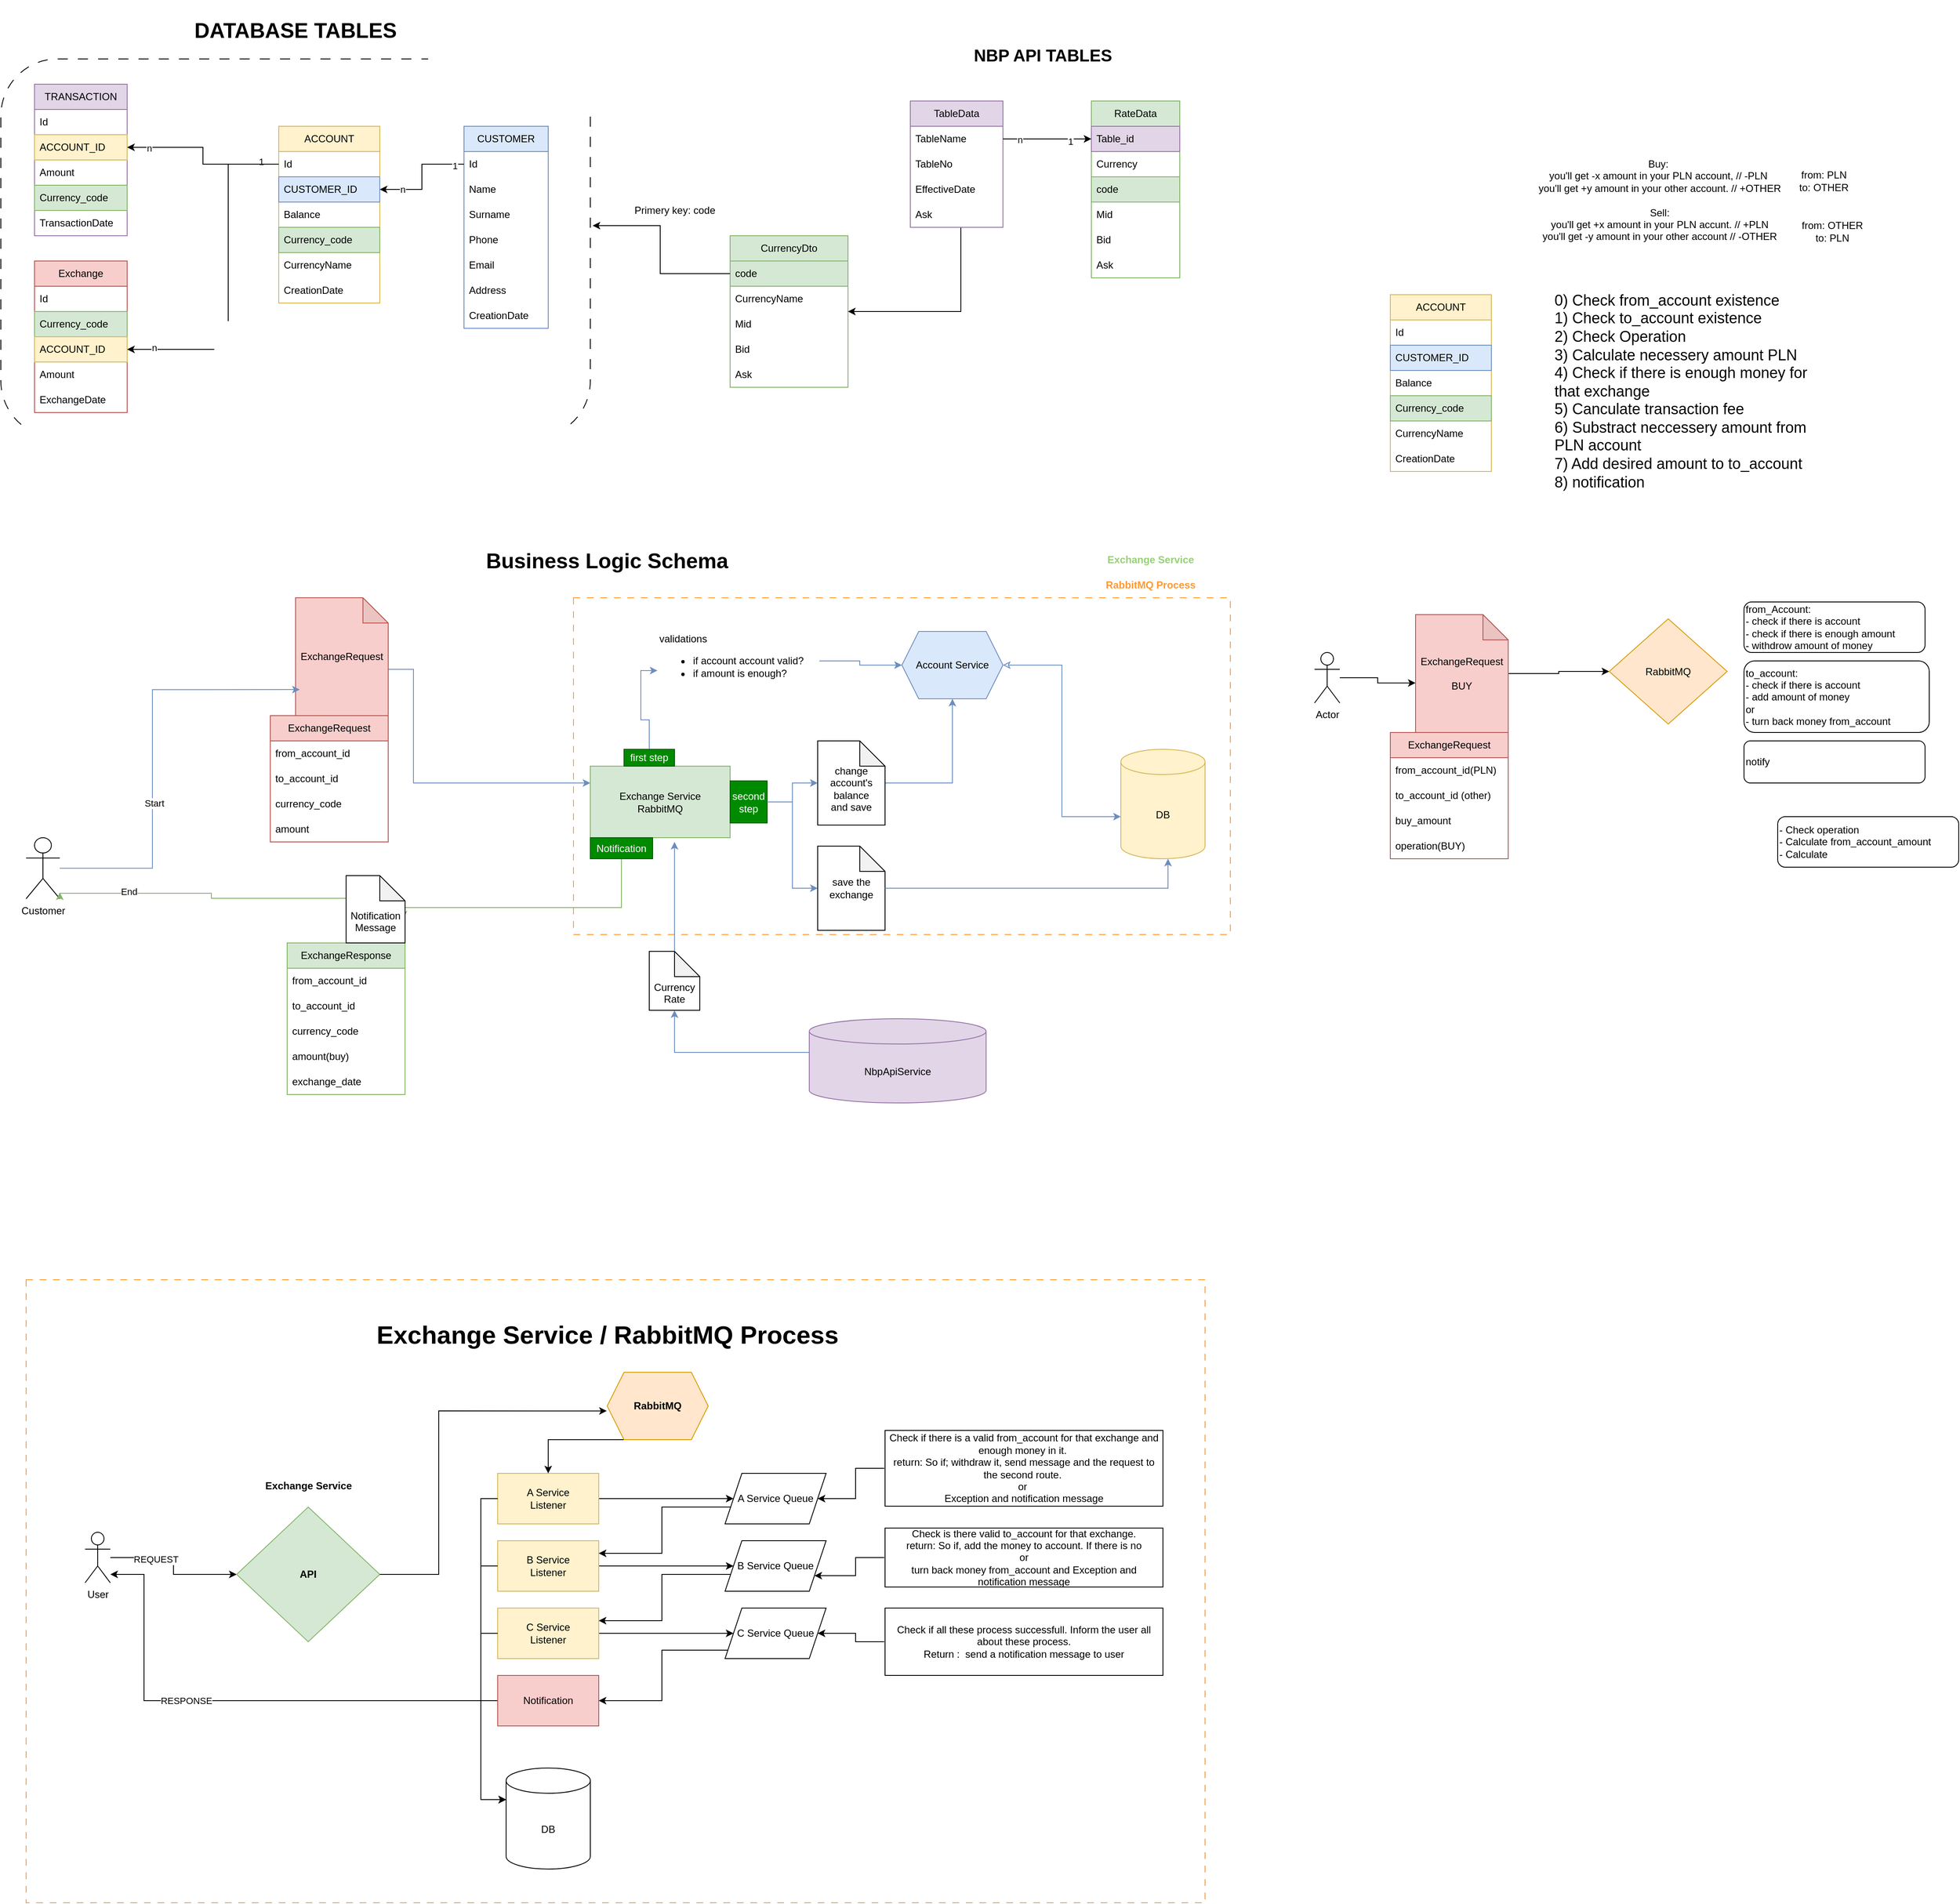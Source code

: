 <mxfile version="25.0.0">
  <diagram name="Sayfa -1" id="WifO03huWNkNfBI-0ITP">
    <mxGraphModel dx="1062" dy="547" grid="1" gridSize="10" guides="1" tooltips="1" connect="1" arrows="1" fold="1" page="1" pageScale="1" pageWidth="827" pageHeight="1169" math="0" shadow="0">
      <root>
        <mxCell id="0" />
        <mxCell id="1" parent="0" />
        <mxCell id="GASzLyYSy5xpI0eG04wf-96" value="" style="rounded=1;whiteSpace=wrap;html=1;dashed=1;dashPattern=12 12;fillColor=none;" parent="1" vertex="1">
          <mxGeometry x="110" y="80" width="700" height="450" as="geometry" />
        </mxCell>
        <mxCell id="GASzLyYSy5xpI0eG04wf-66" value="" style="rounded=0;whiteSpace=wrap;html=1;fillColor=none;dashed=1;dashPattern=8 8;strokeColor=#FF9933;" parent="1" vertex="1">
          <mxGeometry x="140" y="1530" width="1400" height="740" as="geometry" />
        </mxCell>
        <mxCell id="GASzLyYSy5xpI0eG04wf-53" value="" style="rounded=0;whiteSpace=wrap;html=1;fillColor=none;dashed=1;dashPattern=8 8;strokeColor=#FF9933;" parent="1" vertex="1">
          <mxGeometry x="790" y="720" width="780" height="400" as="geometry" />
        </mxCell>
        <mxCell id="Yz6nLVjYPqXdHSl5LKer-1" value="ACCOUNT" style="swimlane;fontStyle=0;childLayout=stackLayout;horizontal=1;startSize=30;horizontalStack=0;resizeParent=1;resizeParentMax=0;resizeLast=0;collapsible=1;marginBottom=0;whiteSpace=wrap;html=1;fillColor=#fff2cc;strokeColor=#d6b656;" parent="1" vertex="1">
          <mxGeometry x="440" y="160" width="120" height="210" as="geometry" />
        </mxCell>
        <mxCell id="Yz6nLVjYPqXdHSl5LKer-2" value="Id" style="text;strokeColor=none;fillColor=none;align=left;verticalAlign=middle;spacingLeft=4;spacingRight=4;overflow=hidden;points=[[0,0.5],[1,0.5]];portConstraint=eastwest;rotatable=0;whiteSpace=wrap;html=1;" parent="Yz6nLVjYPqXdHSl5LKer-1" vertex="1">
          <mxGeometry y="30" width="120" height="30" as="geometry" />
        </mxCell>
        <mxCell id="Yz6nLVjYPqXdHSl5LKer-3" value="CUSTOMER_ID" style="text;strokeColor=#6c8ebf;fillColor=#dae8fc;align=left;verticalAlign=middle;spacingLeft=4;spacingRight=4;overflow=hidden;points=[[0,0.5],[1,0.5]];portConstraint=eastwest;rotatable=0;whiteSpace=wrap;html=1;" parent="Yz6nLVjYPqXdHSl5LKer-1" vertex="1">
          <mxGeometry y="60" width="120" height="30" as="geometry" />
        </mxCell>
        <mxCell id="Yz6nLVjYPqXdHSl5LKer-4" value="Balance" style="text;strokeColor=none;fillColor=none;align=left;verticalAlign=middle;spacingLeft=4;spacingRight=4;overflow=hidden;points=[[0,0.5],[1,0.5]];portConstraint=eastwest;rotatable=0;whiteSpace=wrap;html=1;" parent="Yz6nLVjYPqXdHSl5LKer-1" vertex="1">
          <mxGeometry y="90" width="120" height="30" as="geometry" />
        </mxCell>
        <mxCell id="1B5_UoFcXpM__VtfXhC9-123" value="Currency_code" style="text;strokeColor=#82b366;fillColor=#d5e8d4;align=left;verticalAlign=middle;spacingLeft=4;spacingRight=4;overflow=hidden;points=[[0,0.5],[1,0.5]];portConstraint=eastwest;rotatable=0;whiteSpace=wrap;html=1;" parent="Yz6nLVjYPqXdHSl5LKer-1" vertex="1">
          <mxGeometry y="120" width="120" height="30" as="geometry" />
        </mxCell>
        <mxCell id="1B5_UoFcXpM__VtfXhC9-124" value="CurrencyName" style="text;strokeColor=none;fillColor=none;align=left;verticalAlign=middle;spacingLeft=4;spacingRight=4;overflow=hidden;points=[[0,0.5],[1,0.5]];portConstraint=eastwest;rotatable=0;whiteSpace=wrap;html=1;" parent="Yz6nLVjYPqXdHSl5LKer-1" vertex="1">
          <mxGeometry y="150" width="120" height="30" as="geometry" />
        </mxCell>
        <mxCell id="Yz6nLVjYPqXdHSl5LKer-8" value="CreationDate&lt;span style=&quot;color: rgba(0, 0, 0, 0); font-family: monospace; font-size: 0px; text-wrap-mode: nowrap;&quot;&gt;%3CmxGraphModel%3E%3Croot%3E%3CmxCell%20id%3D%220%22%2F%3E%3CmxCell%20id%3D%221%22%20parent%3D%220%22%2F%3E%3CmxCell%20id%3D%222%22%20value%3D%22Balance%22%20style%3D%22text%3BstrokeColor%3Dnone%3BfillColor%3Dnone%3Balign%3Dleft%3BverticalAlign%3Dmiddle%3BspacingLeft%3D4%3BspacingRight%3D4%3Boverflow%3Dhidden%3Bpoints%3D%5B%5B0%2C0.5%5D%2C%5B1%2C0.5%5D%5D%3BportConstraint%3Deastwest%3Brotatable%3D0%3BwhiteSpace%3Dwrap%3Bhtml%3D1%3B%22%20vertex%3D%221%22%20parent%3D%221%22%3E%3CmxGeometry%20x%3D%22140%22%20y%3D%22180%22%20width%3D%22140%22%20height%3D%2230%22%20as%3D%22geometry%22%2F%3E%3C%2FmxCell%3E%3C%2Froot%3E%3C%2FmxGraphModel%3E&lt;/span&gt;" style="text;strokeColor=none;fillColor=none;align=left;verticalAlign=middle;spacingLeft=4;spacingRight=4;overflow=hidden;points=[[0,0.5],[1,0.5]];portConstraint=eastwest;rotatable=0;whiteSpace=wrap;html=1;" parent="Yz6nLVjYPqXdHSl5LKer-1" vertex="1">
          <mxGeometry y="180" width="120" height="30" as="geometry" />
        </mxCell>
        <mxCell id="Yz6nLVjYPqXdHSl5LKer-10" value="CUSTOMER" style="swimlane;fontStyle=0;childLayout=stackLayout;horizontal=1;startSize=30;horizontalStack=0;resizeParent=1;resizeParentMax=0;resizeLast=0;collapsible=1;marginBottom=0;whiteSpace=wrap;html=1;fillColor=#dae8fc;strokeColor=#6c8ebf;" parent="1" vertex="1">
          <mxGeometry x="660" y="160" width="100" height="240" as="geometry" />
        </mxCell>
        <mxCell id="Yz6nLVjYPqXdHSl5LKer-11" value="Id" style="text;strokeColor=none;fillColor=none;align=left;verticalAlign=middle;spacingLeft=4;spacingRight=4;overflow=hidden;points=[[0,0.5],[1,0.5]];portConstraint=eastwest;rotatable=0;whiteSpace=wrap;html=1;" parent="Yz6nLVjYPqXdHSl5LKer-10" vertex="1">
          <mxGeometry y="30" width="100" height="30" as="geometry" />
        </mxCell>
        <mxCell id="Yz6nLVjYPqXdHSl5LKer-12" value="Name" style="text;strokeColor=none;fillColor=none;align=left;verticalAlign=middle;spacingLeft=4;spacingRight=4;overflow=hidden;points=[[0,0.5],[1,0.5]];portConstraint=eastwest;rotatable=0;whiteSpace=wrap;html=1;" parent="Yz6nLVjYPqXdHSl5LKer-10" vertex="1">
          <mxGeometry y="60" width="100" height="30" as="geometry" />
        </mxCell>
        <mxCell id="Yz6nLVjYPqXdHSl5LKer-25" value="Surname" style="text;strokeColor=none;fillColor=none;align=left;verticalAlign=middle;spacingLeft=4;spacingRight=4;overflow=hidden;points=[[0,0.5],[1,0.5]];portConstraint=eastwest;rotatable=0;whiteSpace=wrap;html=1;" parent="Yz6nLVjYPqXdHSl5LKer-10" vertex="1">
          <mxGeometry y="90" width="100" height="30" as="geometry" />
        </mxCell>
        <mxCell id="Yz6nLVjYPqXdHSl5LKer-13" value="Phone" style="text;strokeColor=none;fillColor=none;align=left;verticalAlign=middle;spacingLeft=4;spacingRight=4;overflow=hidden;points=[[0,0.5],[1,0.5]];portConstraint=eastwest;rotatable=0;whiteSpace=wrap;html=1;" parent="Yz6nLVjYPqXdHSl5LKer-10" vertex="1">
          <mxGeometry y="120" width="100" height="30" as="geometry" />
        </mxCell>
        <mxCell id="Yz6nLVjYPqXdHSl5LKer-26" value="Email" style="text;strokeColor=none;fillColor=none;align=left;verticalAlign=middle;spacingLeft=4;spacingRight=4;overflow=hidden;points=[[0,0.5],[1,0.5]];portConstraint=eastwest;rotatable=0;whiteSpace=wrap;html=1;" parent="Yz6nLVjYPqXdHSl5LKer-10" vertex="1">
          <mxGeometry y="150" width="100" height="30" as="geometry" />
        </mxCell>
        <mxCell id="Yz6nLVjYPqXdHSl5LKer-27" value="Address" style="text;strokeColor=none;fillColor=none;align=left;verticalAlign=middle;spacingLeft=4;spacingRight=4;overflow=hidden;points=[[0,0.5],[1,0.5]];portConstraint=eastwest;rotatable=0;whiteSpace=wrap;html=1;" parent="Yz6nLVjYPqXdHSl5LKer-10" vertex="1">
          <mxGeometry y="180" width="100" height="30" as="geometry" />
        </mxCell>
        <mxCell id="Yz6nLVjYPqXdHSl5LKer-14" value="CreationDate&lt;span style=&quot;color: rgba(0, 0, 0, 0); font-family: monospace; font-size: 0px; text-wrap-mode: nowrap;&quot;&gt;%3CmxGraphModel%3E%3Croot%3E%3CmxCell%20id%3D%220%22%2F%3E%3CmxCell%20id%3D%221%22%20parent%3D%220%22%2F%3E%3CmxCell%20id%3D%222%22%20value%3D%22Balance%22%20style%3D%22text%3BstrokeColor%3Dnone%3BfillColor%3Dnone%3Balign%3Dleft%3BverticalAlign%3Dmiddle%3BspacingLeft%3D4%3BspacingRight%3D4%3Boverflow%3Dhidden%3Bpoints%3D%5B%5B0%2C0.5%5D%2C%5B1%2C0.5%5D%5D%3BportConstraint%3Deastwest%3Brotatable%3D0%3BwhiteSpace%3Dwrap%3Bhtml%3D1%3B%22%20vertex%3D%221%22%20parent%3D%221%22%3E%3CmxGeometry%20x%3D%22140%22%20y%3D%22180%22%20width%3D%22140%22%20height%3D%2230%22%20as%3D%22geometry%22%2F%3E%3C%2FmxCell%3E%3C%2Froot%3E%3C%2FmxGraphModel%3E&lt;/span&gt;" style="text;strokeColor=none;fillColor=none;align=left;verticalAlign=middle;spacingLeft=4;spacingRight=4;overflow=hidden;points=[[0,0.5],[1,0.5]];portConstraint=eastwest;rotatable=0;whiteSpace=wrap;html=1;" parent="Yz6nLVjYPqXdHSl5LKer-10" vertex="1">
          <mxGeometry y="210" width="100" height="30" as="geometry" />
        </mxCell>
        <mxCell id="Yz6nLVjYPqXdHSl5LKer-15" value="TRANSACTION" style="swimlane;fontStyle=0;childLayout=stackLayout;horizontal=1;startSize=30;horizontalStack=0;resizeParent=1;resizeParentMax=0;resizeLast=0;collapsible=1;marginBottom=0;whiteSpace=wrap;html=1;fillColor=#e1d5e7;strokeColor=#9673a6;" parent="1" vertex="1">
          <mxGeometry x="150" y="110" width="110" height="180" as="geometry" />
        </mxCell>
        <mxCell id="Yz6nLVjYPqXdHSl5LKer-16" value="Id" style="text;strokeColor=none;fillColor=none;align=left;verticalAlign=middle;spacingLeft=4;spacingRight=4;overflow=hidden;points=[[0,0.5],[1,0.5]];portConstraint=eastwest;rotatable=0;whiteSpace=wrap;html=1;" parent="Yz6nLVjYPqXdHSl5LKer-15" vertex="1">
          <mxGeometry y="30" width="110" height="30" as="geometry" />
        </mxCell>
        <mxCell id="Yz6nLVjYPqXdHSl5LKer-17" value="ACCOUNT_ID" style="text;strokeColor=#d6b656;fillColor=#fff2cc;align=left;verticalAlign=middle;spacingLeft=4;spacingRight=4;overflow=hidden;points=[[0,0.5],[1,0.5]];portConstraint=eastwest;rotatable=0;whiteSpace=wrap;html=1;" parent="Yz6nLVjYPqXdHSl5LKer-15" vertex="1">
          <mxGeometry y="60" width="110" height="30" as="geometry" />
        </mxCell>
        <mxCell id="Yz6nLVjYPqXdHSl5LKer-18" value="Amount" style="text;strokeColor=none;fillColor=none;align=left;verticalAlign=middle;spacingLeft=4;spacingRight=4;overflow=hidden;points=[[0,0.5],[1,0.5]];portConstraint=eastwest;rotatable=0;whiteSpace=wrap;html=1;" parent="Yz6nLVjYPqXdHSl5LKer-15" vertex="1">
          <mxGeometry y="90" width="110" height="30" as="geometry" />
        </mxCell>
        <mxCell id="1B5_UoFcXpM__VtfXhC9-125" value="Currency_code" style="text;strokeColor=#82b366;fillColor=#d5e8d4;align=left;verticalAlign=middle;spacingLeft=4;spacingRight=4;overflow=hidden;points=[[0,0.5],[1,0.5]];portConstraint=eastwest;rotatable=0;whiteSpace=wrap;html=1;" parent="Yz6nLVjYPqXdHSl5LKer-15" vertex="1">
          <mxGeometry y="120" width="110" height="30" as="geometry" />
        </mxCell>
        <mxCell id="Yz6nLVjYPqXdHSl5LKer-19" value="TransactionDate" style="text;strokeColor=none;fillColor=none;align=left;verticalAlign=middle;spacingLeft=4;spacingRight=4;overflow=hidden;points=[[0,0.5],[1,0.5]];portConstraint=eastwest;rotatable=0;whiteSpace=wrap;html=1;" parent="Yz6nLVjYPqXdHSl5LKer-15" vertex="1">
          <mxGeometry y="150" width="110" height="30" as="geometry" />
        </mxCell>
        <mxCell id="Yz6nLVjYPqXdHSl5LKer-20" value="CurrencyDto" style="swimlane;fontStyle=0;childLayout=stackLayout;horizontal=1;startSize=30;horizontalStack=0;resizeParent=1;resizeParentMax=0;resizeLast=0;collapsible=1;marginBottom=0;whiteSpace=wrap;html=1;fillColor=#d5e8d4;strokeColor=#82b366;" parent="1" vertex="1">
          <mxGeometry x="976" y="290" width="140" height="180" as="geometry" />
        </mxCell>
        <mxCell id="Yz6nLVjYPqXdHSl5LKer-22" value="code" style="text;strokeColor=#82b366;fillColor=#d5e8d4;align=left;verticalAlign=middle;spacingLeft=4;spacingRight=4;overflow=hidden;points=[[0,0.5],[1,0.5]];portConstraint=eastwest;rotatable=0;whiteSpace=wrap;html=1;" parent="Yz6nLVjYPqXdHSl5LKer-20" vertex="1">
          <mxGeometry y="30" width="140" height="30" as="geometry" />
        </mxCell>
        <mxCell id="Yz6nLVjYPqXdHSl5LKer-41" value="CurrencyName" style="text;strokeColor=none;fillColor=none;align=left;verticalAlign=middle;spacingLeft=4;spacingRight=4;overflow=hidden;points=[[0,0.5],[1,0.5]];portConstraint=eastwest;rotatable=0;whiteSpace=wrap;html=1;" parent="Yz6nLVjYPqXdHSl5LKer-20" vertex="1">
          <mxGeometry y="60" width="140" height="30" as="geometry" />
        </mxCell>
        <mxCell id="Yz6nLVjYPqXdHSl5LKer-23" value="Mid" style="text;strokeColor=none;fillColor=none;align=left;verticalAlign=middle;spacingLeft=4;spacingRight=4;overflow=hidden;points=[[0,0.5],[1,0.5]];portConstraint=eastwest;rotatable=0;whiteSpace=wrap;html=1;" parent="Yz6nLVjYPqXdHSl5LKer-20" vertex="1">
          <mxGeometry y="90" width="140" height="30" as="geometry" />
        </mxCell>
        <mxCell id="1B5_UoFcXpM__VtfXhC9-36" value="Bid" style="text;strokeColor=none;fillColor=none;align=left;verticalAlign=middle;spacingLeft=4;spacingRight=4;overflow=hidden;points=[[0,0.5],[1,0.5]];portConstraint=eastwest;rotatable=0;whiteSpace=wrap;html=1;" parent="Yz6nLVjYPqXdHSl5LKer-20" vertex="1">
          <mxGeometry y="120" width="140" height="30" as="geometry" />
        </mxCell>
        <mxCell id="1B5_UoFcXpM__VtfXhC9-35" value="Ask" style="text;strokeColor=none;fillColor=none;align=left;verticalAlign=middle;spacingLeft=4;spacingRight=4;overflow=hidden;points=[[0,0.5],[1,0.5]];portConstraint=eastwest;rotatable=0;whiteSpace=wrap;html=1;" parent="Yz6nLVjYPqXdHSl5LKer-20" vertex="1">
          <mxGeometry y="150" width="140" height="30" as="geometry" />
        </mxCell>
        <mxCell id="Yz6nLVjYPqXdHSl5LKer-29" style="edgeStyle=orthogonalEdgeStyle;rounded=0;orthogonalLoop=1;jettySize=auto;html=1;exitX=0;exitY=0.5;exitDx=0;exitDy=0;" parent="1" source="Yz6nLVjYPqXdHSl5LKer-11" target="Yz6nLVjYPqXdHSl5LKer-3" edge="1">
          <mxGeometry relative="1" as="geometry" />
        </mxCell>
        <mxCell id="Yz6nLVjYPqXdHSl5LKer-33" value="n" style="edgeLabel;html=1;align=center;verticalAlign=middle;resizable=0;points=[];" parent="Yz6nLVjYPqXdHSl5LKer-29" vertex="1" connectable="0">
          <mxGeometry x="0.59" relative="1" as="geometry">
            <mxPoint as="offset" />
          </mxGeometry>
        </mxCell>
        <mxCell id="Yz6nLVjYPqXdHSl5LKer-34" value="1" style="edgeLabel;html=1;align=center;verticalAlign=middle;resizable=0;points=[];" parent="Yz6nLVjYPqXdHSl5LKer-29" vertex="1" connectable="0">
          <mxGeometry x="-0.823" y="2" relative="1" as="geometry">
            <mxPoint as="offset" />
          </mxGeometry>
        </mxCell>
        <mxCell id="Yz6nLVjYPqXdHSl5LKer-35" value="Exchange" style="swimlane;fontStyle=0;childLayout=stackLayout;horizontal=1;startSize=30;horizontalStack=0;resizeParent=1;resizeParentMax=0;resizeLast=0;collapsible=1;marginBottom=0;whiteSpace=wrap;html=1;fillColor=#f8cecc;strokeColor=#b85450;" parent="1" vertex="1">
          <mxGeometry x="150" y="320" width="110" height="180" as="geometry" />
        </mxCell>
        <mxCell id="Yz6nLVjYPqXdHSl5LKer-36" value="Id" style="text;strokeColor=none;fillColor=none;align=left;verticalAlign=middle;spacingLeft=4;spacingRight=4;overflow=hidden;points=[[0,0.5],[1,0.5]];portConstraint=eastwest;rotatable=0;whiteSpace=wrap;html=1;" parent="Yz6nLVjYPqXdHSl5LKer-35" vertex="1">
          <mxGeometry y="30" width="110" height="30" as="geometry" />
        </mxCell>
        <mxCell id="Yz6nLVjYPqXdHSl5LKer-37" value="Currency_code" style="text;strokeColor=#82b366;fillColor=#d5e8d4;align=left;verticalAlign=middle;spacingLeft=4;spacingRight=4;overflow=hidden;points=[[0,0.5],[1,0.5]];portConstraint=eastwest;rotatable=0;whiteSpace=wrap;html=1;" parent="Yz6nLVjYPqXdHSl5LKer-35" vertex="1">
          <mxGeometry y="60" width="110" height="30" as="geometry" />
        </mxCell>
        <mxCell id="Yz6nLVjYPqXdHSl5LKer-38" value="ACCOUNT_ID" style="text;strokeColor=#d6b656;fillColor=#fff2cc;align=left;verticalAlign=middle;spacingLeft=4;spacingRight=4;overflow=hidden;points=[[0,0.5],[1,0.5]];portConstraint=eastwest;rotatable=0;whiteSpace=wrap;html=1;" parent="Yz6nLVjYPqXdHSl5LKer-35" vertex="1">
          <mxGeometry y="90" width="110" height="30" as="geometry" />
        </mxCell>
        <mxCell id="Yz6nLVjYPqXdHSl5LKer-39" value="Amount" style="text;strokeColor=none;fillColor=none;align=left;verticalAlign=middle;spacingLeft=4;spacingRight=4;overflow=hidden;points=[[0,0.5],[1,0.5]];portConstraint=eastwest;rotatable=0;whiteSpace=wrap;html=1;" parent="Yz6nLVjYPqXdHSl5LKer-35" vertex="1">
          <mxGeometry y="120" width="110" height="30" as="geometry" />
        </mxCell>
        <mxCell id="Yz6nLVjYPqXdHSl5LKer-46" value="ExchangeDate" style="text;strokeColor=none;fillColor=none;align=left;verticalAlign=middle;spacingLeft=4;spacingRight=4;overflow=hidden;points=[[0,0.5],[1,0.5]];portConstraint=eastwest;rotatable=0;whiteSpace=wrap;html=1;" parent="Yz6nLVjYPqXdHSl5LKer-35" vertex="1">
          <mxGeometry y="150" width="110" height="30" as="geometry" />
        </mxCell>
        <mxCell id="Yz6nLVjYPqXdHSl5LKer-40" style="edgeStyle=orthogonalEdgeStyle;rounded=0;orthogonalLoop=1;jettySize=auto;html=1;" parent="1" source="Yz6nLVjYPqXdHSl5LKer-2" target="Yz6nLVjYPqXdHSl5LKer-17" edge="1">
          <mxGeometry relative="1" as="geometry" />
        </mxCell>
        <mxCell id="Yz6nLVjYPqXdHSl5LKer-42" value="1" style="edgeLabel;html=1;align=center;verticalAlign=middle;resizable=0;points=[];" parent="Yz6nLVjYPqXdHSl5LKer-40" vertex="1" connectable="0">
          <mxGeometry x="-0.785" y="-3" relative="1" as="geometry">
            <mxPoint as="offset" />
          </mxGeometry>
        </mxCell>
        <mxCell id="Yz6nLVjYPqXdHSl5LKer-43" value="n" style="edgeLabel;html=1;align=center;verticalAlign=middle;resizable=0;points=[];" parent="Yz6nLVjYPqXdHSl5LKer-40" vertex="1" connectable="0">
          <mxGeometry x="0.74" y="1" relative="1" as="geometry">
            <mxPoint as="offset" />
          </mxGeometry>
        </mxCell>
        <mxCell id="Yz6nLVjYPqXdHSl5LKer-44" style="edgeStyle=orthogonalEdgeStyle;rounded=0;orthogonalLoop=1;jettySize=auto;html=1;exitX=0;exitY=0.5;exitDx=0;exitDy=0;entryX=1;entryY=0.5;entryDx=0;entryDy=0;" parent="1" source="Yz6nLVjYPqXdHSl5LKer-2" target="Yz6nLVjYPqXdHSl5LKer-38" edge="1">
          <mxGeometry relative="1" as="geometry">
            <Array as="points">
              <mxPoint x="380" y="205" />
              <mxPoint x="380" y="425" />
            </Array>
          </mxGeometry>
        </mxCell>
        <mxCell id="Yz6nLVjYPqXdHSl5LKer-45" value="n" style="edgeLabel;html=1;align=center;verticalAlign=middle;resizable=0;points=[];" parent="Yz6nLVjYPqXdHSl5LKer-44" vertex="1" connectable="0">
          <mxGeometry x="0.842" y="-2" relative="1" as="geometry">
            <mxPoint as="offset" />
          </mxGeometry>
        </mxCell>
        <mxCell id="1B5_UoFcXpM__VtfXhC9-56" style="edgeStyle=orthogonalEdgeStyle;rounded=0;orthogonalLoop=1;jettySize=auto;html=1;exitX=0;exitY=0;exitDx=110;exitDy=85;exitPerimeter=0;fillColor=#dae8fc;strokeColor=#6c8ebf;" parent="1" source="1B5_UoFcXpM__VtfXhC9-62" target="1B5_UoFcXpM__VtfXhC9-55" edge="1">
          <mxGeometry relative="1" as="geometry">
            <mxPoint x="550" y="960" as="sourcePoint" />
            <Array as="points">
              <mxPoint x="600" y="805" />
              <mxPoint x="600" y="940" />
            </Array>
          </mxGeometry>
        </mxCell>
        <mxCell id="1B5_UoFcXpM__VtfXhC9-81" style="edgeStyle=orthogonalEdgeStyle;rounded=0;orthogonalLoop=1;jettySize=auto;html=1;fillColor=#dae8fc;strokeColor=#6c8ebf;" parent="1" source="1B5_UoFcXpM__VtfXhC9-88" edge="1">
          <mxGeometry relative="1" as="geometry">
            <mxPoint x="910" y="1010" as="targetPoint" />
          </mxGeometry>
        </mxCell>
        <mxCell id="1B5_UoFcXpM__VtfXhC9-50" value="NbpApiService" style="shape=cylinder3;whiteSpace=wrap;html=1;boundedLbl=1;backgroundOutline=1;size=15;fillColor=#e1d5e7;strokeColor=#9673a6;" parent="1" vertex="1">
          <mxGeometry x="1070" y="1220" width="210" height="100" as="geometry" />
        </mxCell>
        <mxCell id="1B5_UoFcXpM__VtfXhC9-99" style="edgeStyle=orthogonalEdgeStyle;rounded=0;orthogonalLoop=1;jettySize=auto;html=1;entryX=0.5;entryY=1;entryDx=0;entryDy=0;fillColor=#dae8fc;strokeColor=#6c8ebf;" parent="1" source="1B5_UoFcXpM__VtfXhC9-102" target="1B5_UoFcXpM__VtfXhC9-69" edge="1">
          <mxGeometry relative="1" as="geometry" />
        </mxCell>
        <mxCell id="1B5_UoFcXpM__VtfXhC9-55" value="Exchange Service&lt;br&gt;RabbitMQ" style="rounded=0;whiteSpace=wrap;html=1;fillColor=#d5e8d4;strokeColor=#82b366;" parent="1" vertex="1">
          <mxGeometry x="810" y="920" width="166" height="85" as="geometry" />
        </mxCell>
        <mxCell id="1B5_UoFcXpM__VtfXhC9-62" value="ExchangeRequest" style="shape=note;whiteSpace=wrap;html=1;backgroundOutline=1;darkOpacity=0.05;fillColor=#f8cecc;strokeColor=#b85450;" parent="1" vertex="1">
          <mxGeometry x="460" y="720" width="110" height="140" as="geometry" />
        </mxCell>
        <mxCell id="1B5_UoFcXpM__VtfXhC9-64" value="ExchangeRequest" style="swimlane;fontStyle=0;childLayout=stackLayout;horizontal=1;startSize=30;horizontalStack=0;resizeParent=1;resizeParentMax=0;resizeLast=0;collapsible=1;marginBottom=0;whiteSpace=wrap;html=1;fillColor=#f8cecc;strokeColor=#b85450;" parent="1" vertex="1">
          <mxGeometry x="430" y="860" width="140" height="150" as="geometry" />
        </mxCell>
        <mxCell id="1B5_UoFcXpM__VtfXhC9-65" value="from_account_id" style="text;strokeColor=none;fillColor=none;align=left;verticalAlign=middle;spacingLeft=4;spacingRight=4;overflow=hidden;points=[[0,0.5],[1,0.5]];portConstraint=eastwest;rotatable=0;whiteSpace=wrap;html=1;" parent="1B5_UoFcXpM__VtfXhC9-64" vertex="1">
          <mxGeometry y="30" width="140" height="30" as="geometry" />
        </mxCell>
        <mxCell id="v7LL5BRMGBrveZlQaSE7-37" value="to_account_id" style="text;strokeColor=none;fillColor=none;align=left;verticalAlign=middle;spacingLeft=4;spacingRight=4;overflow=hidden;points=[[0,0.5],[1,0.5]];portConstraint=eastwest;rotatable=0;whiteSpace=wrap;html=1;" parent="1B5_UoFcXpM__VtfXhC9-64" vertex="1">
          <mxGeometry y="60" width="140" height="30" as="geometry" />
        </mxCell>
        <mxCell id="1B5_UoFcXpM__VtfXhC9-66" value="currency_code" style="text;strokeColor=none;fillColor=none;align=left;verticalAlign=middle;spacingLeft=4;spacingRight=4;overflow=hidden;points=[[0,0.5],[1,0.5]];portConstraint=eastwest;rotatable=0;whiteSpace=wrap;html=1;" parent="1B5_UoFcXpM__VtfXhC9-64" vertex="1">
          <mxGeometry y="90" width="140" height="30" as="geometry" />
        </mxCell>
        <mxCell id="1B5_UoFcXpM__VtfXhC9-67" value="amount" style="text;strokeColor=none;fillColor=none;align=left;verticalAlign=middle;spacingLeft=4;spacingRight=4;overflow=hidden;points=[[0,0.5],[1,0.5]];portConstraint=eastwest;rotatable=0;whiteSpace=wrap;html=1;" parent="1B5_UoFcXpM__VtfXhC9-64" vertex="1">
          <mxGeometry y="120" width="140" height="30" as="geometry" />
        </mxCell>
        <mxCell id="1B5_UoFcXpM__VtfXhC9-69" value="Account Service" style="shape=hexagon;perimeter=hexagonPerimeter2;whiteSpace=wrap;html=1;fixedSize=1;fillColor=#dae8fc;strokeColor=#6c8ebf;" parent="1" vertex="1">
          <mxGeometry x="1180" y="760" width="120" height="80" as="geometry" />
        </mxCell>
        <mxCell id="1B5_UoFcXpM__VtfXhC9-70" style="edgeStyle=orthogonalEdgeStyle;rounded=0;orthogonalLoop=1;jettySize=auto;html=1;entryX=0;entryY=0.5;entryDx=0;entryDy=0;flowAnimation=0;shadow=0;fillColor=#dae8fc;strokeColor=#6c8ebf;" parent="1" source="1B5_UoFcXpM__VtfXhC9-77" target="1B5_UoFcXpM__VtfXhC9-69" edge="1">
          <mxGeometry relative="1" as="geometry" />
        </mxCell>
        <mxCell id="1B5_UoFcXpM__VtfXhC9-71" value="DB" style="shape=cylinder3;whiteSpace=wrap;html=1;boundedLbl=1;backgroundOutline=1;size=15;fillColor=#fff2cc;strokeColor=#d6b656;" parent="1" vertex="1">
          <mxGeometry x="1440" y="900" width="100" height="130" as="geometry" />
        </mxCell>
        <mxCell id="1B5_UoFcXpM__VtfXhC9-72" style="edgeStyle=orthogonalEdgeStyle;rounded=0;orthogonalLoop=1;jettySize=auto;html=1;entryX=0;entryY=0.615;entryDx=0;entryDy=0;entryPerimeter=0;endArrow=classic;endFill=1;startArrow=classic;startFill=0;fillColor=#dae8fc;strokeColor=#6c8ebf;" parent="1" source="1B5_UoFcXpM__VtfXhC9-69" target="1B5_UoFcXpM__VtfXhC9-71" edge="1">
          <mxGeometry relative="1" as="geometry" />
        </mxCell>
        <mxCell id="1B5_UoFcXpM__VtfXhC9-78" value="" style="edgeStyle=orthogonalEdgeStyle;rounded=0;orthogonalLoop=1;jettySize=auto;html=1;entryX=0.009;entryY=0.655;entryDx=0;entryDy=0;entryPerimeter=0;flowAnimation=0;shadow=0;fillColor=#dae8fc;strokeColor=#6c8ebf;" parent="1" source="1B5_UoFcXpM__VtfXhC9-109" target="1B5_UoFcXpM__VtfXhC9-77" edge="1">
          <mxGeometry relative="1" as="geometry">
            <mxPoint x="976" y="960" as="sourcePoint" />
            <mxPoint x="1127" y="862" as="targetPoint" />
          </mxGeometry>
        </mxCell>
        <mxCell id="1B5_UoFcXpM__VtfXhC9-77" value="&lt;div style=&quot;&quot;&gt;&lt;span style=&quot;background-color: initial;&quot;&gt;validations&amp;nbsp;&lt;/span&gt;&lt;/div&gt;&lt;div&gt;&lt;ul&gt;&lt;li&gt;if account account valid?&lt;/li&gt;&lt;li&gt;if amount is enough?&lt;/li&gt;&lt;/ul&gt;&lt;/div&gt;" style="text;html=1;align=left;verticalAlign=middle;whiteSpace=wrap;rounded=0;fillColor=none;gradientColor=none;perimeterSpacing=2;" parent="1" vertex="1">
          <mxGeometry x="890" y="760" width="190" height="70" as="geometry" />
        </mxCell>
        <mxCell id="1B5_UoFcXpM__VtfXhC9-89" value="" style="edgeStyle=orthogonalEdgeStyle;rounded=0;orthogonalLoop=1;jettySize=auto;html=1;fillColor=#dae8fc;strokeColor=#6c8ebf;" parent="1" source="1B5_UoFcXpM__VtfXhC9-50" target="1B5_UoFcXpM__VtfXhC9-88" edge="1">
          <mxGeometry relative="1" as="geometry">
            <mxPoint x="910" y="1010" as="targetPoint" />
            <mxPoint x="950" y="1220" as="sourcePoint" />
            <Array as="points">
              <mxPoint x="910" y="1260" />
            </Array>
          </mxGeometry>
        </mxCell>
        <mxCell id="1B5_UoFcXpM__VtfXhC9-88" value="&lt;div&gt;&lt;br&gt;&lt;/div&gt;&lt;div&gt;&lt;br&gt;&lt;/div&gt;Currency&lt;div&gt;Rate&lt;/div&gt;" style="shape=note;whiteSpace=wrap;html=1;backgroundOutline=1;darkOpacity=0.05;" parent="1" vertex="1">
          <mxGeometry x="880" y="1140" width="60" height="70" as="geometry" />
        </mxCell>
        <mxCell id="1B5_UoFcXpM__VtfXhC9-102" value="&lt;div&gt;&lt;br&gt;&lt;/div&gt;change account&#39;s balance&lt;div&gt;and save&lt;/div&gt;" style="shape=note;whiteSpace=wrap;html=1;backgroundOutline=1;darkOpacity=0.05;" parent="1" vertex="1">
          <mxGeometry x="1080" y="890" width="80" height="100" as="geometry" />
        </mxCell>
        <mxCell id="1B5_UoFcXpM__VtfXhC9-109" value="first step" style="rounded=0;whiteSpace=wrap;html=1;fillColor=#008a00;fontColor=#ffffff;strokeColor=#005700;" parent="1" vertex="1">
          <mxGeometry x="850" y="900" width="60" height="20" as="geometry" />
        </mxCell>
        <mxCell id="1B5_UoFcXpM__VtfXhC9-114" value="second&lt;div&gt;step&lt;/div&gt;" style="rounded=0;whiteSpace=wrap;html=1;fillColor=#008a00;fontColor=#ffffff;strokeColor=#005700;" parent="1" vertex="1">
          <mxGeometry x="976" y="937.5" width="44" height="50" as="geometry" />
        </mxCell>
        <mxCell id="1B5_UoFcXpM__VtfXhC9-115" style="edgeStyle=orthogonalEdgeStyle;rounded=0;orthogonalLoop=1;jettySize=auto;html=1;entryX=0;entryY=0.5;entryDx=0;entryDy=0;entryPerimeter=0;fillColor=#dae8fc;strokeColor=#6c8ebf;" parent="1" source="1B5_UoFcXpM__VtfXhC9-114" target="1B5_UoFcXpM__VtfXhC9-102" edge="1">
          <mxGeometry relative="1" as="geometry" />
        </mxCell>
        <mxCell id="1B5_UoFcXpM__VtfXhC9-119" value="" style="edgeStyle=orthogonalEdgeStyle;rounded=0;orthogonalLoop=1;jettySize=auto;html=1;entryX=0;entryY=0.5;entryDx=0;entryDy=0;entryPerimeter=0;fillColor=#dae8fc;strokeColor=#6c8ebf;" parent="1" source="1B5_UoFcXpM__VtfXhC9-114" target="1B5_UoFcXpM__VtfXhC9-118" edge="1">
          <mxGeometry relative="1" as="geometry">
            <mxPoint x="998" y="988" as="sourcePoint" />
            <mxPoint x="1460" y="1050" as="targetPoint" />
            <Array as="points">
              <mxPoint x="1050" y="962" />
              <mxPoint x="1050" y="1065" />
            </Array>
          </mxGeometry>
        </mxCell>
        <mxCell id="1B5_UoFcXpM__VtfXhC9-118" value="save the exchange" style="shape=note;whiteSpace=wrap;html=1;backgroundOutline=1;darkOpacity=0.05;" parent="1" vertex="1">
          <mxGeometry x="1080" y="1015" width="80" height="100" as="geometry" />
        </mxCell>
        <mxCell id="1B5_UoFcXpM__VtfXhC9-120" style="edgeStyle=orthogonalEdgeStyle;rounded=0;orthogonalLoop=1;jettySize=auto;html=1;entryX=0.56;entryY=1;entryDx=0;entryDy=0;entryPerimeter=0;fillColor=#dae8fc;strokeColor=#6c8ebf;" parent="1" source="1B5_UoFcXpM__VtfXhC9-118" target="1B5_UoFcXpM__VtfXhC9-71" edge="1">
          <mxGeometry relative="1" as="geometry" />
        </mxCell>
        <mxCell id="1B5_UoFcXpM__VtfXhC9-126" value="&lt;b&gt;&lt;font style=&quot;font-size: 25px;&quot;&gt;DATABASE TABLES&lt;/font&gt;&lt;/b&gt;" style="text;html=1;align=center;verticalAlign=middle;whiteSpace=wrap;rounded=0;" parent="1" vertex="1">
          <mxGeometry x="295" y="10" width="330" height="70" as="geometry" />
        </mxCell>
        <mxCell id="1B5_UoFcXpM__VtfXhC9-127" value="&lt;font style=&quot;&quot;&gt;&lt;span style=&quot;font-size: 25px;&quot;&gt;&lt;b&gt;Business Logic Schema&lt;/b&gt;&lt;/span&gt;&lt;/font&gt;" style="text;html=1;align=center;verticalAlign=middle;whiteSpace=wrap;rounded=0;" parent="1" vertex="1">
          <mxGeometry x="650" y="640" width="360" height="70" as="geometry" />
        </mxCell>
        <mxCell id="v7LL5BRMGBrveZlQaSE7-1" value="Customer" style="shape=umlActor;verticalLabelPosition=bottom;verticalAlign=top;html=1;outlineConnect=0;" parent="1" vertex="1">
          <mxGeometry x="140" y="1005" width="40" height="72.5" as="geometry" />
        </mxCell>
        <mxCell id="v7LL5BRMGBrveZlQaSE7-2" style="edgeStyle=orthogonalEdgeStyle;rounded=0;orthogonalLoop=1;jettySize=auto;html=1;entryX=0.045;entryY=0.779;entryDx=0;entryDy=0;entryPerimeter=0;fillColor=#dae8fc;strokeColor=#6c8ebf;" parent="1" source="v7LL5BRMGBrveZlQaSE7-1" target="1B5_UoFcXpM__VtfXhC9-62" edge="1">
          <mxGeometry relative="1" as="geometry">
            <Array as="points">
              <mxPoint x="290" y="1041" />
              <mxPoint x="290" y="829" />
            </Array>
          </mxGeometry>
        </mxCell>
        <mxCell id="v7LL5BRMGBrveZlQaSE7-34" value="Start" style="edgeLabel;html=1;align=center;verticalAlign=middle;resizable=0;points=[];" parent="v7LL5BRMGBrveZlQaSE7-2" vertex="1" connectable="0">
          <mxGeometry x="-0.246" y="-2" relative="1" as="geometry">
            <mxPoint as="offset" />
          </mxGeometry>
        </mxCell>
        <mxCell id="v7LL5BRMGBrveZlQaSE7-7" value="ExchangeResponse" style="swimlane;fontStyle=0;childLayout=stackLayout;horizontal=1;startSize=30;horizontalStack=0;resizeParent=1;resizeParentMax=0;resizeLast=0;collapsible=1;marginBottom=0;whiteSpace=wrap;html=1;fillColor=#d5e8d4;strokeColor=#82b366;" parent="1" vertex="1">
          <mxGeometry x="450" y="1130" width="140" height="180" as="geometry" />
        </mxCell>
        <mxCell id="v7LL5BRMGBrveZlQaSE7-36" value="from_account_id" style="text;strokeColor=none;fillColor=none;align=left;verticalAlign=middle;spacingLeft=4;spacingRight=4;overflow=hidden;points=[[0,0.5],[1,0.5]];portConstraint=eastwest;rotatable=0;whiteSpace=wrap;html=1;" parent="v7LL5BRMGBrveZlQaSE7-7" vertex="1">
          <mxGeometry y="30" width="140" height="30" as="geometry" />
        </mxCell>
        <mxCell id="v7LL5BRMGBrveZlQaSE7-13" value="to_account_id" style="text;strokeColor=none;fillColor=none;align=left;verticalAlign=middle;spacingLeft=4;spacingRight=4;overflow=hidden;points=[[0,0.5],[1,0.5]];portConstraint=eastwest;rotatable=0;whiteSpace=wrap;html=1;" parent="v7LL5BRMGBrveZlQaSE7-7" vertex="1">
          <mxGeometry y="60" width="140" height="30" as="geometry" />
        </mxCell>
        <mxCell id="v7LL5BRMGBrveZlQaSE7-9" value="currency_code" style="text;strokeColor=none;fillColor=none;align=left;verticalAlign=middle;spacingLeft=4;spacingRight=4;overflow=hidden;points=[[0,0.5],[1,0.5]];portConstraint=eastwest;rotatable=0;whiteSpace=wrap;html=1;" parent="v7LL5BRMGBrveZlQaSE7-7" vertex="1">
          <mxGeometry y="90" width="140" height="30" as="geometry" />
        </mxCell>
        <mxCell id="v7LL5BRMGBrveZlQaSE7-10" value="amount(buy)" style="text;strokeColor=none;fillColor=none;align=left;verticalAlign=middle;spacingLeft=4;spacingRight=4;overflow=hidden;points=[[0,0.5],[1,0.5]];portConstraint=eastwest;rotatable=0;whiteSpace=wrap;html=1;" parent="v7LL5BRMGBrveZlQaSE7-7" vertex="1">
          <mxGeometry y="120" width="140" height="30" as="geometry" />
        </mxCell>
        <mxCell id="v7LL5BRMGBrveZlQaSE7-35" value="exchange_date" style="text;strokeColor=none;fillColor=none;align=left;verticalAlign=middle;spacingLeft=4;spacingRight=4;overflow=hidden;points=[[0,0.5],[1,0.5]];portConstraint=eastwest;rotatable=0;whiteSpace=wrap;html=1;" parent="v7LL5BRMGBrveZlQaSE7-7" vertex="1">
          <mxGeometry y="150" width="140" height="30" as="geometry" />
        </mxCell>
        <mxCell id="v7LL5BRMGBrveZlQaSE7-30" value="" style="edgeStyle=orthogonalEdgeStyle;rounded=0;orthogonalLoop=1;jettySize=auto;html=1;fillColor=#d5e8d4;strokeColor=#82b366;entryX=0.974;entryY=0.636;entryDx=0;entryDy=0;entryPerimeter=0;" parent="1" source="GASzLyYSy5xpI0eG04wf-68" target="v7LL5BRMGBrveZlQaSE7-25" edge="1">
          <mxGeometry relative="1" as="geometry">
            <mxPoint x="180" y="1070" as="targetPoint" />
            <mxPoint x="810" y="963" as="sourcePoint" />
            <Array as="points">
              <mxPoint x="847" y="1088" />
            </Array>
          </mxGeometry>
        </mxCell>
        <mxCell id="v7LL5BRMGBrveZlQaSE7-32" style="edgeStyle=orthogonalEdgeStyle;rounded=0;orthogonalLoop=1;jettySize=auto;html=1;fillColor=#d5e8d4;strokeColor=#82b366;" parent="1" source="v7LL5BRMGBrveZlQaSE7-25" edge="1">
          <mxGeometry relative="1" as="geometry">
            <mxPoint x="180" y="1070" as="targetPoint" />
            <Array as="points">
              <mxPoint x="360" y="1077" />
              <mxPoint x="360" y="1071" />
              <mxPoint x="180" y="1071" />
            </Array>
          </mxGeometry>
        </mxCell>
        <mxCell id="v7LL5BRMGBrveZlQaSE7-33" value="End&lt;div&gt;&lt;br&gt;&lt;/div&gt;" style="edgeLabel;html=1;align=center;verticalAlign=middle;resizable=0;points=[];" parent="v7LL5BRMGBrveZlQaSE7-32" vertex="1" connectable="0">
          <mxGeometry x="0.525" y="5" relative="1" as="geometry">
            <mxPoint as="offset" />
          </mxGeometry>
        </mxCell>
        <mxCell id="v7LL5BRMGBrveZlQaSE7-25" value="&lt;div&gt;&lt;br&gt;&lt;/div&gt;&lt;div&gt;&lt;br&gt;&lt;/div&gt;Notification Message" style="shape=note;whiteSpace=wrap;html=1;backgroundOutline=1;darkOpacity=0.05;" parent="1" vertex="1">
          <mxGeometry x="520" y="1050" width="70" height="80" as="geometry" />
        </mxCell>
        <mxCell id="GASzLyYSy5xpI0eG04wf-23" style="edgeStyle=orthogonalEdgeStyle;rounded=0;orthogonalLoop=1;jettySize=auto;html=1;" parent="1" source="GASzLyYSy5xpI0eG04wf-1" target="GASzLyYSy5xpI0eG04wf-11" edge="1">
          <mxGeometry relative="1" as="geometry" />
        </mxCell>
        <mxCell id="GASzLyYSy5xpI0eG04wf-1" value="A Service&lt;div&gt;Listener&lt;/div&gt;" style="rounded=0;whiteSpace=wrap;html=1;fillColor=#fff2cc;strokeColor=#d6b656;" parent="1" vertex="1">
          <mxGeometry x="700" y="1760" width="120" height="60" as="geometry" />
        </mxCell>
        <mxCell id="GASzLyYSy5xpI0eG04wf-25" style="edgeStyle=orthogonalEdgeStyle;rounded=0;orthogonalLoop=1;jettySize=auto;html=1;entryX=0;entryY=0.5;entryDx=0;entryDy=0;" parent="1" source="GASzLyYSy5xpI0eG04wf-2" target="GASzLyYSy5xpI0eG04wf-12" edge="1">
          <mxGeometry relative="1" as="geometry" />
        </mxCell>
        <mxCell id="GASzLyYSy5xpI0eG04wf-2" value="B Service&lt;div&gt;Listener&lt;/div&gt;" style="rounded=0;whiteSpace=wrap;html=1;fillColor=#fff2cc;strokeColor=#d6b656;" parent="1" vertex="1">
          <mxGeometry x="700" y="1840" width="120" height="60" as="geometry" />
        </mxCell>
        <mxCell id="GASzLyYSy5xpI0eG04wf-26" style="edgeStyle=orthogonalEdgeStyle;rounded=0;orthogonalLoop=1;jettySize=auto;html=1;entryX=0;entryY=0.5;entryDx=0;entryDy=0;" parent="1" source="GASzLyYSy5xpI0eG04wf-3" target="GASzLyYSy5xpI0eG04wf-13" edge="1">
          <mxGeometry relative="1" as="geometry" />
        </mxCell>
        <mxCell id="GASzLyYSy5xpI0eG04wf-3" value="C Service&lt;div&gt;Listener&lt;/div&gt;" style="rounded=0;whiteSpace=wrap;html=1;fillColor=#fff2cc;strokeColor=#d6b656;" parent="1" vertex="1">
          <mxGeometry x="700" y="1920" width="120" height="60" as="geometry" />
        </mxCell>
        <mxCell id="GASzLyYSy5xpI0eG04wf-43" style="edgeStyle=orthogonalEdgeStyle;rounded=0;orthogonalLoop=1;jettySize=auto;html=1;" parent="1" source="GASzLyYSy5xpI0eG04wf-4" target="GASzLyYSy5xpI0eG04wf-5" edge="1">
          <mxGeometry relative="1" as="geometry">
            <Array as="points">
              <mxPoint x="280" y="2030" />
              <mxPoint x="280" y="1880" />
            </Array>
          </mxGeometry>
        </mxCell>
        <mxCell id="GASzLyYSy5xpI0eG04wf-58" value="RESPONSE" style="edgeLabel;html=1;align=center;verticalAlign=middle;resizable=0;points=[];" parent="GASzLyYSy5xpI0eG04wf-43" vertex="1" connectable="0">
          <mxGeometry x="0.368" y="1" relative="1" as="geometry">
            <mxPoint x="47" y="-1" as="offset" />
          </mxGeometry>
        </mxCell>
        <mxCell id="GASzLyYSy5xpI0eG04wf-4" value="Notification" style="rounded=0;whiteSpace=wrap;html=1;fillColor=#f8cecc;strokeColor=#b85450;" parent="1" vertex="1">
          <mxGeometry x="700" y="2000" width="120" height="60" as="geometry" />
        </mxCell>
        <mxCell id="GASzLyYSy5xpI0eG04wf-9" style="edgeStyle=orthogonalEdgeStyle;rounded=0;orthogonalLoop=1;jettySize=auto;html=1;" parent="1" source="GASzLyYSy5xpI0eG04wf-5" target="GASzLyYSy5xpI0eG04wf-7" edge="1">
          <mxGeometry relative="1" as="geometry" />
        </mxCell>
        <mxCell id="GASzLyYSy5xpI0eG04wf-57" value="REQUEST" style="edgeLabel;html=1;align=center;verticalAlign=middle;resizable=0;points=[];" parent="GASzLyYSy5xpI0eG04wf-9" vertex="1" connectable="0">
          <mxGeometry x="-0.368" y="-2" relative="1" as="geometry">
            <mxPoint as="offset" />
          </mxGeometry>
        </mxCell>
        <mxCell id="GASzLyYSy5xpI0eG04wf-5" value="User" style="shape=umlActor;verticalLabelPosition=bottom;verticalAlign=top;html=1;outlineConnect=0;" parent="1" vertex="1">
          <mxGeometry x="210" y="1830" width="30" height="60" as="geometry" />
        </mxCell>
        <mxCell id="GASzLyYSy5xpI0eG04wf-7" value="&lt;b&gt;API&lt;/b&gt;" style="rhombus;whiteSpace=wrap;html=1;fillColor=#d5e8d4;strokeColor=#82b366;" parent="1" vertex="1">
          <mxGeometry x="390" y="1800" width="170" height="160" as="geometry" />
        </mxCell>
        <mxCell id="GASzLyYSy5xpI0eG04wf-27" style="edgeStyle=orthogonalEdgeStyle;rounded=0;orthogonalLoop=1;jettySize=auto;html=1;entryX=1;entryY=0.25;entryDx=0;entryDy=0;" parent="1" source="GASzLyYSy5xpI0eG04wf-11" target="GASzLyYSy5xpI0eG04wf-2" edge="1">
          <mxGeometry relative="1" as="geometry">
            <Array as="points">
              <mxPoint x="895" y="1800" />
              <mxPoint x="895" y="1855" />
            </Array>
          </mxGeometry>
        </mxCell>
        <mxCell id="GASzLyYSy5xpI0eG04wf-11" value="A Service Queue" style="shape=parallelogram;perimeter=parallelogramPerimeter;whiteSpace=wrap;html=1;fixedSize=1;" parent="1" vertex="1">
          <mxGeometry x="970" y="1760" width="120" height="60" as="geometry" />
        </mxCell>
        <mxCell id="GASzLyYSy5xpI0eG04wf-28" style="edgeStyle=orthogonalEdgeStyle;rounded=0;orthogonalLoop=1;jettySize=auto;html=1;entryX=1;entryY=0.25;entryDx=0;entryDy=0;" parent="1" source="GASzLyYSy5xpI0eG04wf-12" target="GASzLyYSy5xpI0eG04wf-3" edge="1">
          <mxGeometry relative="1" as="geometry">
            <Array as="points">
              <mxPoint x="895" y="1880" />
              <mxPoint x="895" y="1935" />
            </Array>
          </mxGeometry>
        </mxCell>
        <mxCell id="GASzLyYSy5xpI0eG04wf-12" value="B Service Queue" style="shape=parallelogram;perimeter=parallelogramPerimeter;whiteSpace=wrap;html=1;fixedSize=1;" parent="1" vertex="1">
          <mxGeometry x="970" y="1840" width="120" height="60" as="geometry" />
        </mxCell>
        <mxCell id="GASzLyYSy5xpI0eG04wf-40" style="edgeStyle=orthogonalEdgeStyle;rounded=0;orthogonalLoop=1;jettySize=auto;html=1;entryX=1;entryY=0.5;entryDx=0;entryDy=0;" parent="1" source="GASzLyYSy5xpI0eG04wf-13" target="GASzLyYSy5xpI0eG04wf-4" edge="1">
          <mxGeometry relative="1" as="geometry">
            <Array as="points">
              <mxPoint x="895" y="1970" />
              <mxPoint x="895" y="2030" />
            </Array>
          </mxGeometry>
        </mxCell>
        <mxCell id="GASzLyYSy5xpI0eG04wf-13" value="C Service Queue" style="shape=parallelogram;perimeter=parallelogramPerimeter;whiteSpace=wrap;html=1;fixedSize=1;" parent="1" vertex="1">
          <mxGeometry x="970" y="1920" width="120" height="60" as="geometry" />
        </mxCell>
        <mxCell id="GASzLyYSy5xpI0eG04wf-30" style="edgeStyle=orthogonalEdgeStyle;rounded=0;orthogonalLoop=1;jettySize=auto;html=1;entryX=0.5;entryY=0;entryDx=0;entryDy=0;" parent="1" source="GASzLyYSy5xpI0eG04wf-15" target="GASzLyYSy5xpI0eG04wf-1" edge="1">
          <mxGeometry relative="1" as="geometry">
            <Array as="points">
              <mxPoint x="760" y="1720" />
            </Array>
          </mxGeometry>
        </mxCell>
        <mxCell id="GASzLyYSy5xpI0eG04wf-15" value="&lt;b&gt;RabbitMQ&lt;/b&gt;" style="shape=hexagon;perimeter=hexagonPerimeter2;whiteSpace=wrap;html=1;fixedSize=1;fillColor=#ffe6cc;strokeColor=#d79b00;" parent="1" vertex="1">
          <mxGeometry x="830" y="1640" width="120" height="80" as="geometry" />
        </mxCell>
        <mxCell id="GASzLyYSy5xpI0eG04wf-29" style="edgeStyle=orthogonalEdgeStyle;rounded=0;orthogonalLoop=1;jettySize=auto;html=1;entryX=-0.004;entryY=0.573;entryDx=0;entryDy=0;entryPerimeter=0;" parent="1" source="GASzLyYSy5xpI0eG04wf-7" target="GASzLyYSy5xpI0eG04wf-15" edge="1">
          <mxGeometry relative="1" as="geometry">
            <Array as="points">
              <mxPoint x="630" y="1880" />
              <mxPoint x="630" y="1686" />
            </Array>
          </mxGeometry>
        </mxCell>
        <mxCell id="GASzLyYSy5xpI0eG04wf-59" value="" style="edgeStyle=orthogonalEdgeStyle;rounded=0;orthogonalLoop=1;jettySize=auto;html=1;" parent="1" source="GASzLyYSy5xpI0eG04wf-32" target="GASzLyYSy5xpI0eG04wf-11" edge="1">
          <mxGeometry relative="1" as="geometry" />
        </mxCell>
        <mxCell id="GASzLyYSy5xpI0eG04wf-32" value="&lt;div&gt;Check if there is a valid from_account for that exchange and enough money in it.&amp;nbsp;&lt;/div&gt;&lt;div&gt;return: So if; withdraw it, send message and the request to the second route.&amp;nbsp;&lt;/div&gt;&lt;div&gt;or&amp;nbsp;&lt;/div&gt;&lt;div&gt;Exception and notification message&lt;/div&gt;" style="text;html=1;align=center;verticalAlign=middle;whiteSpace=wrap;rounded=0;glass=0;perimeterSpacing=1;strokeColor=default;" parent="1" vertex="1">
          <mxGeometry x="1160" y="1709" width="330" height="90" as="geometry" />
        </mxCell>
        <mxCell id="GASzLyYSy5xpI0eG04wf-60" style="edgeStyle=orthogonalEdgeStyle;rounded=0;orthogonalLoop=1;jettySize=auto;html=1;entryX=1;entryY=0.75;entryDx=0;entryDy=0;" parent="1" source="GASzLyYSy5xpI0eG04wf-33" target="GASzLyYSy5xpI0eG04wf-12" edge="1">
          <mxGeometry relative="1" as="geometry" />
        </mxCell>
        <mxCell id="GASzLyYSy5xpI0eG04wf-33" value="Check is there valid to_account for that exchange.&lt;div&gt;return: So if, add the money to account. If there is no&lt;/div&gt;&lt;div&gt;or&lt;/div&gt;&lt;div&gt;turn back money from_account and Exception and notification message&lt;/div&gt;" style="text;html=1;align=center;verticalAlign=middle;whiteSpace=wrap;rounded=0;strokeColor=default;perimeterSpacing=1;" parent="1" vertex="1">
          <mxGeometry x="1160" y="1825" width="330" height="70" as="geometry" />
        </mxCell>
        <mxCell id="GASzLyYSy5xpI0eG04wf-35" value="DB" style="shape=cylinder3;whiteSpace=wrap;html=1;boundedLbl=1;backgroundOutline=1;size=15;" parent="1" vertex="1">
          <mxGeometry x="710" y="2110" width="100" height="120" as="geometry" />
        </mxCell>
        <mxCell id="GASzLyYSy5xpI0eG04wf-41" value="&lt;b&gt;Exchange Service&lt;/b&gt;" style="text;html=1;align=center;verticalAlign=middle;resizable=0;points=[];autosize=1;strokeColor=none;fillColor=none;" parent="1" vertex="1">
          <mxGeometry x="410" y="1760" width="130" height="30" as="geometry" />
        </mxCell>
        <mxCell id="GASzLyYSy5xpI0eG04wf-48" style="edgeStyle=orthogonalEdgeStyle;rounded=0;orthogonalLoop=1;jettySize=auto;html=1;entryX=0;entryY=0;entryDx=0;entryDy=37.5;entryPerimeter=0;" parent="1" source="GASzLyYSy5xpI0eG04wf-2" target="GASzLyYSy5xpI0eG04wf-35" edge="1">
          <mxGeometry relative="1" as="geometry">
            <Array as="points">
              <mxPoint x="680" y="1870" />
              <mxPoint x="680" y="2147" />
            </Array>
          </mxGeometry>
        </mxCell>
        <mxCell id="GASzLyYSy5xpI0eG04wf-50" style="edgeStyle=orthogonalEdgeStyle;rounded=0;orthogonalLoop=1;jettySize=auto;html=1;entryX=0;entryY=0;entryDx=0;entryDy=37.5;entryPerimeter=0;" parent="1" source="GASzLyYSy5xpI0eG04wf-3" target="GASzLyYSy5xpI0eG04wf-35" edge="1">
          <mxGeometry relative="1" as="geometry">
            <Array as="points">
              <mxPoint x="680" y="1950" />
              <mxPoint x="680" y="2147" />
            </Array>
          </mxGeometry>
        </mxCell>
        <mxCell id="GASzLyYSy5xpI0eG04wf-51" style="edgeStyle=orthogonalEdgeStyle;rounded=0;orthogonalLoop=1;jettySize=auto;html=1;entryX=0;entryY=0;entryDx=0;entryDy=37.5;entryPerimeter=0;" parent="1" source="GASzLyYSy5xpI0eG04wf-1" target="GASzLyYSy5xpI0eG04wf-35" edge="1">
          <mxGeometry relative="1" as="geometry">
            <Array as="points">
              <mxPoint x="680" y="1790" />
              <mxPoint x="680" y="2147" />
            </Array>
          </mxGeometry>
        </mxCell>
        <mxCell id="GASzLyYSy5xpI0eG04wf-61" style="edgeStyle=orthogonalEdgeStyle;rounded=0;orthogonalLoop=1;jettySize=auto;html=1;" parent="1" source="GASzLyYSy5xpI0eG04wf-52" target="GASzLyYSy5xpI0eG04wf-13" edge="1">
          <mxGeometry relative="1" as="geometry" />
        </mxCell>
        <mxCell id="GASzLyYSy5xpI0eG04wf-52" value="Check if all these process successfull. Inform the user all about these process.&lt;div&gt;Return :&amp;nbsp; send a notification message to user&lt;/div&gt;" style="text;html=1;align=center;verticalAlign=middle;whiteSpace=wrap;rounded=0;perimeterSpacing=1;strokeColor=default;" parent="1" vertex="1">
          <mxGeometry x="1160" y="1920" width="330" height="80" as="geometry" />
        </mxCell>
        <mxCell id="GASzLyYSy5xpI0eG04wf-54" value="&lt;b&gt;&lt;font color=&quot;#ff9933&quot; style=&quot;font-size: 12px;&quot;&gt;RabbitMQ Process&lt;/font&gt;&lt;/b&gt;" style="text;html=1;align=center;verticalAlign=middle;resizable=0;points=[];autosize=1;strokeColor=none;fillColor=none;" parent="1" vertex="1">
          <mxGeometry x="1410" y="690" width="130" height="30" as="geometry" />
        </mxCell>
        <mxCell id="GASzLyYSy5xpI0eG04wf-55" value="&lt;font style=&quot;font-size: 30px;&quot;&gt;&lt;b&gt;Exchange Service / RabbitMQ Process&lt;/b&gt;&lt;/font&gt;" style="text;html=1;align=center;verticalAlign=middle;whiteSpace=wrap;rounded=0;" parent="1" vertex="1">
          <mxGeometry x="526.75" y="1570" width="606.5" height="50" as="geometry" />
        </mxCell>
        <mxCell id="GASzLyYSy5xpI0eG04wf-64" value="&lt;b&gt;&lt;font color=&quot;#97d077&quot; style=&quot;font-size: 12px;&quot;&gt;Exchange Service&lt;/font&gt;&lt;/b&gt;" style="text;html=1;align=center;verticalAlign=middle;resizable=0;points=[];autosize=1;strokeColor=none;fillColor=none;" parent="1" vertex="1">
          <mxGeometry x="1410" y="660" width="130" height="30" as="geometry" />
        </mxCell>
        <mxCell id="GASzLyYSy5xpI0eG04wf-68" value="Notification" style="rounded=0;whiteSpace=wrap;html=1;fillColor=#008a00;fontColor=#ffffff;strokeColor=#005700;" parent="1" vertex="1">
          <mxGeometry x="810" y="1005" width="74" height="25" as="geometry" />
        </mxCell>
        <mxCell id="GASzLyYSy5xpI0eG04wf-73" value="Primery key: code" style="text;html=1;align=center;verticalAlign=middle;resizable=0;points=[];autosize=1;strokeColor=none;fillColor=none;" parent="1" vertex="1">
          <mxGeometry x="850" y="245" width="120" height="30" as="geometry" />
        </mxCell>
        <mxCell id="GASzLyYSy5xpI0eG04wf-76" value="RateData" style="swimlane;fontStyle=0;childLayout=stackLayout;horizontal=1;startSize=30;horizontalStack=0;resizeParent=1;resizeParentMax=0;resizeLast=0;collapsible=1;marginBottom=0;whiteSpace=wrap;html=1;fillColor=#d5e8d4;strokeColor=#82b366;" parent="1" vertex="1">
          <mxGeometry x="1405" y="130" width="105" height="210" as="geometry" />
        </mxCell>
        <mxCell id="GASzLyYSy5xpI0eG04wf-81" value="Table_id" style="text;strokeColor=#9673a6;fillColor=#e1d5e7;align=left;verticalAlign=middle;spacingLeft=4;spacingRight=4;overflow=hidden;points=[[0,0.5],[1,0.5]];portConstraint=eastwest;rotatable=0;whiteSpace=wrap;html=1;" parent="GASzLyYSy5xpI0eG04wf-76" vertex="1">
          <mxGeometry y="30" width="105" height="30" as="geometry" />
        </mxCell>
        <mxCell id="GASzLyYSy5xpI0eG04wf-77" value="Currency" style="text;strokeColor=none;fillColor=none;align=left;verticalAlign=middle;spacingLeft=4;spacingRight=4;overflow=hidden;points=[[0,0.5],[1,0.5]];portConstraint=eastwest;rotatable=0;whiteSpace=wrap;html=1;" parent="GASzLyYSy5xpI0eG04wf-76" vertex="1">
          <mxGeometry y="60" width="105" height="30" as="geometry" />
        </mxCell>
        <mxCell id="GASzLyYSy5xpI0eG04wf-78" value="code" style="text;strokeColor=#82b366;fillColor=#d5e8d4;align=left;verticalAlign=middle;spacingLeft=4;spacingRight=4;overflow=hidden;points=[[0,0.5],[1,0.5]];portConstraint=eastwest;rotatable=0;whiteSpace=wrap;html=1;" parent="GASzLyYSy5xpI0eG04wf-76" vertex="1">
          <mxGeometry y="90" width="105" height="30" as="geometry" />
        </mxCell>
        <mxCell id="GASzLyYSy5xpI0eG04wf-79" value="Mid" style="text;strokeColor=none;fillColor=none;align=left;verticalAlign=middle;spacingLeft=4;spacingRight=4;overflow=hidden;points=[[0,0.5],[1,0.5]];portConstraint=eastwest;rotatable=0;whiteSpace=wrap;html=1;" parent="GASzLyYSy5xpI0eG04wf-76" vertex="1">
          <mxGeometry y="120" width="105" height="30" as="geometry" />
        </mxCell>
        <mxCell id="GASzLyYSy5xpI0eG04wf-80" value="Bid" style="text;strokeColor=none;fillColor=none;align=left;verticalAlign=middle;spacingLeft=4;spacingRight=4;overflow=hidden;points=[[0,0.5],[1,0.5]];portConstraint=eastwest;rotatable=0;whiteSpace=wrap;html=1;" parent="GASzLyYSy5xpI0eG04wf-76" vertex="1">
          <mxGeometry y="150" width="105" height="30" as="geometry" />
        </mxCell>
        <mxCell id="GASzLyYSy5xpI0eG04wf-88" value="Ask" style="text;strokeColor=none;fillColor=none;align=left;verticalAlign=middle;spacingLeft=4;spacingRight=4;overflow=hidden;points=[[0,0.5],[1,0.5]];portConstraint=eastwest;rotatable=0;whiteSpace=wrap;html=1;" parent="GASzLyYSy5xpI0eG04wf-76" vertex="1">
          <mxGeometry y="180" width="105" height="30" as="geometry" />
        </mxCell>
        <mxCell id="GASzLyYSy5xpI0eG04wf-99" style="edgeStyle=orthogonalEdgeStyle;rounded=0;orthogonalLoop=1;jettySize=auto;html=1;" parent="1" source="GASzLyYSy5xpI0eG04wf-82" target="Yz6nLVjYPqXdHSl5LKer-20" edge="1">
          <mxGeometry relative="1" as="geometry">
            <Array as="points">
              <mxPoint x="1250" y="380" />
            </Array>
          </mxGeometry>
        </mxCell>
        <mxCell id="GASzLyYSy5xpI0eG04wf-82" value="TableData" style="swimlane;fontStyle=0;childLayout=stackLayout;horizontal=1;startSize=30;horizontalStack=0;resizeParent=1;resizeParentMax=0;resizeLast=0;collapsible=1;marginBottom=0;whiteSpace=wrap;html=1;fillColor=#e1d5e7;strokeColor=#9673a6;" parent="1" vertex="1">
          <mxGeometry x="1190" y="130" width="110" height="150" as="geometry" />
        </mxCell>
        <mxCell id="GASzLyYSy5xpI0eG04wf-83" value="TableName" style="text;strokeColor=none;fillColor=none;align=left;verticalAlign=middle;spacingLeft=4;spacingRight=4;overflow=hidden;points=[[0,0.5],[1,0.5]];portConstraint=eastwest;rotatable=0;whiteSpace=wrap;html=1;" parent="GASzLyYSy5xpI0eG04wf-82" vertex="1">
          <mxGeometry y="30" width="110" height="30" as="geometry" />
        </mxCell>
        <mxCell id="GASzLyYSy5xpI0eG04wf-85" value="TableNo" style="text;strokeColor=none;fillColor=none;align=left;verticalAlign=middle;spacingLeft=4;spacingRight=4;overflow=hidden;points=[[0,0.5],[1,0.5]];portConstraint=eastwest;rotatable=0;whiteSpace=wrap;html=1;" parent="GASzLyYSy5xpI0eG04wf-82" vertex="1">
          <mxGeometry y="60" width="110" height="30" as="geometry" />
        </mxCell>
        <mxCell id="GASzLyYSy5xpI0eG04wf-86" value="EffectiveDate" style="text;strokeColor=none;fillColor=none;align=left;verticalAlign=middle;spacingLeft=4;spacingRight=4;overflow=hidden;points=[[0,0.5],[1,0.5]];portConstraint=eastwest;rotatable=0;whiteSpace=wrap;html=1;" parent="GASzLyYSy5xpI0eG04wf-82" vertex="1">
          <mxGeometry y="90" width="110" height="30" as="geometry" />
        </mxCell>
        <mxCell id="GASzLyYSy5xpI0eG04wf-87" value="Ask" style="text;strokeColor=none;fillColor=none;align=left;verticalAlign=middle;spacingLeft=4;spacingRight=4;overflow=hidden;points=[[0,0.5],[1,0.5]];portConstraint=eastwest;rotatable=0;whiteSpace=wrap;html=1;" parent="GASzLyYSy5xpI0eG04wf-82" vertex="1">
          <mxGeometry y="120" width="110" height="30" as="geometry" />
        </mxCell>
        <mxCell id="GASzLyYSy5xpI0eG04wf-89" style="edgeStyle=orthogonalEdgeStyle;rounded=0;orthogonalLoop=1;jettySize=auto;html=1;entryX=0;entryY=0.5;entryDx=0;entryDy=0;" parent="1" source="GASzLyYSy5xpI0eG04wf-83" target="GASzLyYSy5xpI0eG04wf-81" edge="1">
          <mxGeometry relative="1" as="geometry" />
        </mxCell>
        <mxCell id="GASzLyYSy5xpI0eG04wf-90" value="n" style="edgeLabel;html=1;align=center;verticalAlign=middle;resizable=0;points=[];" parent="GASzLyYSy5xpI0eG04wf-89" vertex="1" connectable="0">
          <mxGeometry x="-0.618" y="-1" relative="1" as="geometry">
            <mxPoint as="offset" />
          </mxGeometry>
        </mxCell>
        <mxCell id="GASzLyYSy5xpI0eG04wf-92" value="1" style="edgeLabel;html=1;align=center;verticalAlign=middle;resizable=0;points=[];" parent="GASzLyYSy5xpI0eG04wf-89" vertex="1" connectable="0">
          <mxGeometry x="0.513" y="-3" relative="1" as="geometry">
            <mxPoint as="offset" />
          </mxGeometry>
        </mxCell>
        <mxCell id="GASzLyYSy5xpI0eG04wf-97" style="edgeStyle=orthogonalEdgeStyle;rounded=0;orthogonalLoop=1;jettySize=auto;html=1;entryX=1.004;entryY=0.44;entryDx=0;entryDy=0;entryPerimeter=0;" parent="1" source="Yz6nLVjYPqXdHSl5LKer-22" target="GASzLyYSy5xpI0eG04wf-96" edge="1">
          <mxGeometry relative="1" as="geometry" />
        </mxCell>
        <mxCell id="GASzLyYSy5xpI0eG04wf-98" value="&lt;b&gt;&lt;font style=&quot;font-size: 20px;&quot;&gt;NBP API TABLES&lt;/font&gt;&lt;/b&gt;" style="text;html=1;align=center;verticalAlign=middle;whiteSpace=wrap;rounded=0;" parent="1" vertex="1">
          <mxGeometry x="1260" y="50" width="175" height="50" as="geometry" />
        </mxCell>
        <mxCell id="0SRsRy3-ufnkXyxIYQgf-1" value="Actor" style="shape=umlActor;verticalLabelPosition=bottom;verticalAlign=top;html=1;outlineConnect=0;" vertex="1" parent="1">
          <mxGeometry x="1670" y="785" width="30" height="60" as="geometry" />
        </mxCell>
        <mxCell id="0SRsRy3-ufnkXyxIYQgf-10" style="edgeStyle=orthogonalEdgeStyle;rounded=0;orthogonalLoop=1;jettySize=auto;html=1;" edge="1" parent="1" source="0SRsRy3-ufnkXyxIYQgf-3" target="0SRsRy3-ufnkXyxIYQgf-11">
          <mxGeometry relative="1" as="geometry">
            <mxPoint x="2050" y="810" as="targetPoint" />
          </mxGeometry>
        </mxCell>
        <mxCell id="0SRsRy3-ufnkXyxIYQgf-3" value="ExchangeRequest&lt;br&gt;&lt;br&gt;BUY" style="shape=note;whiteSpace=wrap;html=1;backgroundOutline=1;darkOpacity=0.05;fillColor=#f8cecc;strokeColor=#b85450;" vertex="1" parent="1">
          <mxGeometry x="1790" y="740" width="110" height="140" as="geometry" />
        </mxCell>
        <mxCell id="0SRsRy3-ufnkXyxIYQgf-4" value="ExchangeRequest" style="swimlane;fontStyle=0;childLayout=stackLayout;horizontal=1;startSize=30;horizontalStack=0;resizeParent=1;resizeParentMax=0;resizeLast=0;collapsible=1;marginBottom=0;whiteSpace=wrap;html=1;fillColor=#f8cecc;strokeColor=#b85450;" vertex="1" parent="1">
          <mxGeometry x="1760" y="880" width="140" height="150" as="geometry" />
        </mxCell>
        <mxCell id="0SRsRy3-ufnkXyxIYQgf-6" value="from_account_id(PLN)" style="text;strokeColor=none;fillColor=none;align=left;verticalAlign=middle;spacingLeft=4;spacingRight=4;overflow=hidden;points=[[0,0.5],[1,0.5]];portConstraint=eastwest;rotatable=0;whiteSpace=wrap;html=1;" vertex="1" parent="0SRsRy3-ufnkXyxIYQgf-4">
          <mxGeometry y="30" width="140" height="30" as="geometry" />
        </mxCell>
        <mxCell id="0SRsRy3-ufnkXyxIYQgf-44" value="to_account_id (other)" style="text;strokeColor=none;fillColor=none;align=left;verticalAlign=middle;spacingLeft=4;spacingRight=4;overflow=hidden;points=[[0,0.5],[1,0.5]];portConstraint=eastwest;rotatable=0;whiteSpace=wrap;html=1;" vertex="1" parent="0SRsRy3-ufnkXyxIYQgf-4">
          <mxGeometry y="60" width="140" height="30" as="geometry" />
        </mxCell>
        <mxCell id="0SRsRy3-ufnkXyxIYQgf-8" value="buy_amount" style="text;strokeColor=none;fillColor=none;align=left;verticalAlign=middle;spacingLeft=4;spacingRight=4;overflow=hidden;points=[[0,0.5],[1,0.5]];portConstraint=eastwest;rotatable=0;whiteSpace=wrap;html=1;" vertex="1" parent="0SRsRy3-ufnkXyxIYQgf-4">
          <mxGeometry y="90" width="140" height="30" as="geometry" />
        </mxCell>
        <mxCell id="0SRsRy3-ufnkXyxIYQgf-9" value="operation(BUY)" style="text;strokeColor=none;fillColor=none;align=left;verticalAlign=middle;spacingLeft=4;spacingRight=4;overflow=hidden;points=[[0,0.5],[1,0.5]];portConstraint=eastwest;rotatable=0;whiteSpace=wrap;html=1;" vertex="1" parent="0SRsRy3-ufnkXyxIYQgf-4">
          <mxGeometry y="120" width="140" height="30" as="geometry" />
        </mxCell>
        <mxCell id="0SRsRy3-ufnkXyxIYQgf-11" value="RabbitMQ" style="rhombus;whiteSpace=wrap;html=1;fillColor=#ffe6cc;strokeColor=#d79b00;" vertex="1" parent="1">
          <mxGeometry x="2020" y="745" width="140" height="125" as="geometry" />
        </mxCell>
        <mxCell id="0SRsRy3-ufnkXyxIYQgf-12" style="edgeStyle=orthogonalEdgeStyle;rounded=0;orthogonalLoop=1;jettySize=auto;html=1;entryX=0;entryY=0.58;entryDx=0;entryDy=0;entryPerimeter=0;" edge="1" parent="1" source="0SRsRy3-ufnkXyxIYQgf-1" target="0SRsRy3-ufnkXyxIYQgf-3">
          <mxGeometry relative="1" as="geometry" />
        </mxCell>
        <mxCell id="0SRsRy3-ufnkXyxIYQgf-21" value="ACCOUNT" style="swimlane;fontStyle=0;childLayout=stackLayout;horizontal=1;startSize=30;horizontalStack=0;resizeParent=1;resizeParentMax=0;resizeLast=0;collapsible=1;marginBottom=0;whiteSpace=wrap;html=1;fillColor=#fff2cc;strokeColor=#d6b656;" vertex="1" parent="1">
          <mxGeometry x="1760" y="360" width="120" height="210" as="geometry" />
        </mxCell>
        <mxCell id="0SRsRy3-ufnkXyxIYQgf-22" value="Id" style="text;strokeColor=none;fillColor=none;align=left;verticalAlign=middle;spacingLeft=4;spacingRight=4;overflow=hidden;points=[[0,0.5],[1,0.5]];portConstraint=eastwest;rotatable=0;whiteSpace=wrap;html=1;" vertex="1" parent="0SRsRy3-ufnkXyxIYQgf-21">
          <mxGeometry y="30" width="120" height="30" as="geometry" />
        </mxCell>
        <mxCell id="0SRsRy3-ufnkXyxIYQgf-23" value="CUSTOMER_ID" style="text;strokeColor=#6c8ebf;fillColor=#dae8fc;align=left;verticalAlign=middle;spacingLeft=4;spacingRight=4;overflow=hidden;points=[[0,0.5],[1,0.5]];portConstraint=eastwest;rotatable=0;whiteSpace=wrap;html=1;" vertex="1" parent="0SRsRy3-ufnkXyxIYQgf-21">
          <mxGeometry y="60" width="120" height="30" as="geometry" />
        </mxCell>
        <mxCell id="0SRsRy3-ufnkXyxIYQgf-24" value="Balance" style="text;strokeColor=none;fillColor=none;align=left;verticalAlign=middle;spacingLeft=4;spacingRight=4;overflow=hidden;points=[[0,0.5],[1,0.5]];portConstraint=eastwest;rotatable=0;whiteSpace=wrap;html=1;" vertex="1" parent="0SRsRy3-ufnkXyxIYQgf-21">
          <mxGeometry y="90" width="120" height="30" as="geometry" />
        </mxCell>
        <mxCell id="0SRsRy3-ufnkXyxIYQgf-25" value="Currency_code" style="text;strokeColor=#82b366;fillColor=#d5e8d4;align=left;verticalAlign=middle;spacingLeft=4;spacingRight=4;overflow=hidden;points=[[0,0.5],[1,0.5]];portConstraint=eastwest;rotatable=0;whiteSpace=wrap;html=1;" vertex="1" parent="0SRsRy3-ufnkXyxIYQgf-21">
          <mxGeometry y="120" width="120" height="30" as="geometry" />
        </mxCell>
        <mxCell id="0SRsRy3-ufnkXyxIYQgf-26" value="CurrencyName" style="text;strokeColor=none;fillColor=none;align=left;verticalAlign=middle;spacingLeft=4;spacingRight=4;overflow=hidden;points=[[0,0.5],[1,0.5]];portConstraint=eastwest;rotatable=0;whiteSpace=wrap;html=1;" vertex="1" parent="0SRsRy3-ufnkXyxIYQgf-21">
          <mxGeometry y="150" width="120" height="30" as="geometry" />
        </mxCell>
        <mxCell id="0SRsRy3-ufnkXyxIYQgf-27" value="CreationDate&lt;span style=&quot;color: rgba(0, 0, 0, 0); font-family: monospace; font-size: 0px; text-wrap-mode: nowrap;&quot;&gt;%3CmxGraphModel%3E%3Croot%3E%3CmxCell%20id%3D%220%22%2F%3E%3CmxCell%20id%3D%221%22%20parent%3D%220%22%2F%3E%3CmxCell%20id%3D%222%22%20value%3D%22Balance%22%20style%3D%22text%3BstrokeColor%3Dnone%3BfillColor%3Dnone%3Balign%3Dleft%3BverticalAlign%3Dmiddle%3BspacingLeft%3D4%3BspacingRight%3D4%3Boverflow%3Dhidden%3Bpoints%3D%5B%5B0%2C0.5%5D%2C%5B1%2C0.5%5D%5D%3BportConstraint%3Deastwest%3Brotatable%3D0%3BwhiteSpace%3Dwrap%3Bhtml%3D1%3B%22%20vertex%3D%221%22%20parent%3D%221%22%3E%3CmxGeometry%20x%3D%22140%22%20y%3D%22180%22%20width%3D%22140%22%20height%3D%2230%22%20as%3D%22geometry%22%2F%3E%3C%2FmxCell%3E%3C%2Froot%3E%3C%2FmxGraphModel%3E&lt;/span&gt;" style="text;strokeColor=none;fillColor=none;align=left;verticalAlign=middle;spacingLeft=4;spacingRight=4;overflow=hidden;points=[[0,0.5],[1,0.5]];portConstraint=eastwest;rotatable=0;whiteSpace=wrap;html=1;" vertex="1" parent="0SRsRy3-ufnkXyxIYQgf-21">
          <mxGeometry y="180" width="120" height="30" as="geometry" />
        </mxCell>
        <mxCell id="0SRsRy3-ufnkXyxIYQgf-33" value="&lt;div&gt;&lt;br&gt;&lt;/div&gt;&lt;div&gt;&lt;br&gt;&lt;/div&gt;from_Account:&lt;br&gt;- check if there is account&lt;br&gt;- check if there is enough amount&lt;br&gt;- withdrow amount of money&lt;br&gt;&lt;div&gt;&lt;br&gt;&lt;div&gt;&lt;br&gt;&lt;/div&gt;&lt;/div&gt;" style="rounded=1;whiteSpace=wrap;html=1;align=left;" vertex="1" parent="1">
          <mxGeometry x="2180" y="725" width="215" height="60" as="geometry" />
        </mxCell>
        <mxCell id="0SRsRy3-ufnkXyxIYQgf-40" value="&lt;div&gt;&lt;font style=&quot;font-size: 18px;&quot;&gt;0) Check from_account existence&lt;/font&gt;&lt;/div&gt;&lt;font style=&quot;font-size: 18px;&quot;&gt;1) Check to_account existence&lt;br&gt;&lt;/font&gt;&lt;div&gt;&lt;font style=&quot;font-size: 18px;&quot;&gt;2) Check Operation&lt;/font&gt;&lt;/div&gt;&lt;div&gt;&lt;font style=&quot;font-size: 18px;&quot;&gt;3) Calculate necessery amount PLN&lt;br&gt;4) Check if there is enough money for that exchange&lt;br&gt;&lt;/font&gt;&lt;/div&gt;&lt;div&gt;&lt;span style=&quot;font-size: 18px;&quot;&gt;5) Canculate transaction fee&lt;/span&gt;&lt;/div&gt;&lt;div&gt;&lt;font style=&quot;font-size: 18px;&quot;&gt;6) Substract neccessery amount from PLN account&lt;/font&gt;&lt;/div&gt;&lt;div&gt;&lt;font style=&quot;font-size: 18px;&quot;&gt;7) Add desired amount to to_account&lt;br&gt;8) notification&lt;/font&gt;&lt;/div&gt;" style="text;html=1;align=left;verticalAlign=middle;whiteSpace=wrap;rounded=0;" vertex="1" parent="1">
          <mxGeometry x="1953" y="350" width="327" height="250" as="geometry" />
        </mxCell>
        <mxCell id="0SRsRy3-ufnkXyxIYQgf-47" value="&lt;div&gt;&lt;br&gt;&lt;/div&gt;&lt;div&gt;to_account:&lt;br&gt;- check if there is account&lt;br&gt;- add amount of money&lt;br&gt;or&amp;nbsp;&lt;br&gt;- turn back money from_account&lt;/div&gt;&lt;div&gt;&lt;br&gt;&lt;/div&gt;" style="rounded=1;whiteSpace=wrap;html=1;align=left;" vertex="1" parent="1">
          <mxGeometry x="2180" y="795" width="220" height="85" as="geometry" />
        </mxCell>
        <mxCell id="0SRsRy3-ufnkXyxIYQgf-48" value="Buy:&amp;nbsp;&lt;br&gt;you&#39;ll get -x amount in your PLN account, // -PLN&amp;nbsp;&lt;br&gt;you&#39;ll get +y amount in your other account. // +OTHER&lt;br&gt;&lt;br&gt;Sell:&lt;br&gt;you&#39;ll get +x amount in your PLN accunt. // +PLN&lt;br&gt;you&#39;ll get -y amount in your other account // -OTHER&lt;br&gt;&lt;div&gt;&amp;nbsp;&lt;/div&gt;" style="text;html=1;align=center;verticalAlign=middle;whiteSpace=wrap;rounded=0;" vertex="1" parent="1">
          <mxGeometry x="1920" y="190" width="320" height="130" as="geometry" />
        </mxCell>
        <mxCell id="0SRsRy3-ufnkXyxIYQgf-49" value="from: PLN&lt;div&gt;to: OTHER&lt;/div&gt;" style="text;html=1;align=center;verticalAlign=middle;whiteSpace=wrap;rounded=0;" vertex="1" parent="1">
          <mxGeometry x="2240" y="210" width="70" height="30" as="geometry" />
        </mxCell>
        <mxCell id="0SRsRy3-ufnkXyxIYQgf-50" value="from: OTHER&lt;div&gt;to: PLN&lt;/div&gt;" style="text;html=1;align=center;verticalAlign=middle;whiteSpace=wrap;rounded=0;" vertex="1" parent="1">
          <mxGeometry x="2240" y="270" width="90" height="30" as="geometry" />
        </mxCell>
        <mxCell id="0SRsRy3-ufnkXyxIYQgf-57" value="&lt;div&gt;notify&lt;/div&gt;" style="rounded=1;whiteSpace=wrap;html=1;align=left;" vertex="1" parent="1">
          <mxGeometry x="2180" y="890" width="215" height="50" as="geometry" />
        </mxCell>
        <mxCell id="0SRsRy3-ufnkXyxIYQgf-61" value="- Check operation&lt;br&gt;- Calculate from_account_amount&lt;br&gt;- Calculate&amp;nbsp;" style="rounded=1;whiteSpace=wrap;html=1;align=left;" vertex="1" parent="1">
          <mxGeometry x="2220" y="980" width="215" height="60" as="geometry" />
        </mxCell>
      </root>
    </mxGraphModel>
  </diagram>
</mxfile>
